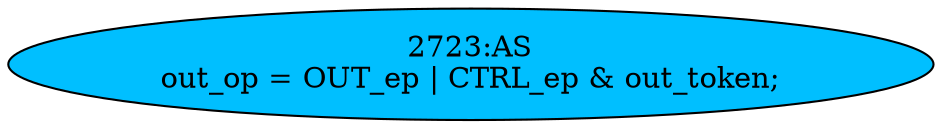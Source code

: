 strict digraph "" {
	node [label="\N"];
	"2723:AS"	 [ast="<pyverilog.vparser.ast.Assign object at 0x7f13b5542910>",
		def_var="['out_op']",
		fillcolor=deepskyblue,
		label="2723:AS
out_op = OUT_ep | CTRL_ep & out_token;",
		statements="[]",
		style=filled,
		typ=Assign,
		use_var="['OUT_ep', 'CTRL_ep', 'out_token']"];
}
